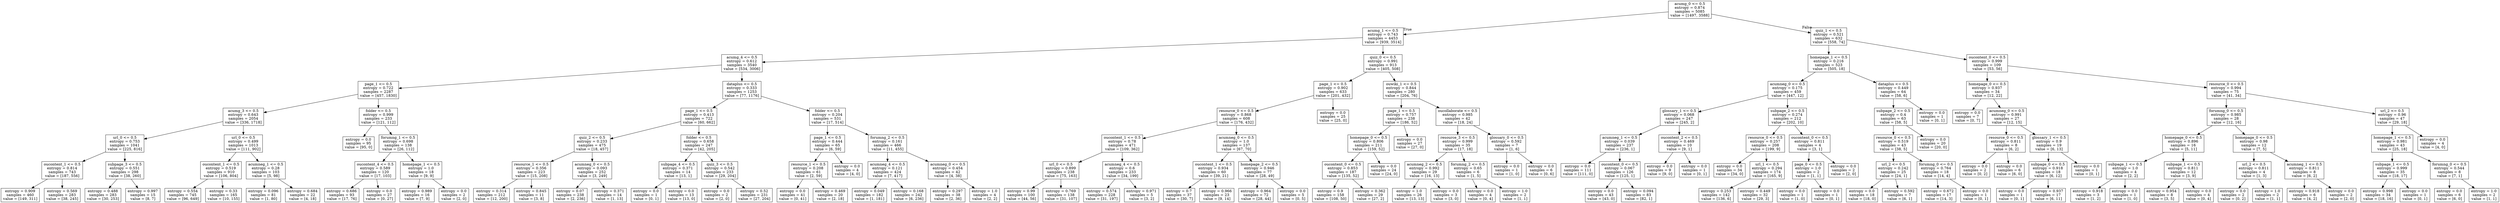 digraph Tree {
node [shape=box] ;
0 [label="acumg_0 <= 0.5\nentropy = 0.874\nsamples = 5085\nvalue = [1497, 3588]"] ;
1 [label="acumg_1 <= 0.5\nentropy = 0.743\nsamples = 4453\nvalue = [939, 3514]"] ;
0 -> 1 [labeldistance=2.5, labelangle=45, headlabel="True"] ;
2 [label="acumg_4 <= 0.5\nentropy = 0.612\nsamples = 3540\nvalue = [534, 3006]"] ;
1 -> 2 ;
3 [label="page_1 <= 0.5\nentropy = 0.722\nsamples = 2287\nvalue = [457, 1830]"] ;
2 -> 3 ;
4 [label="acumg_3 <= 0.5\nentropy = 0.643\nsamples = 2054\nvalue = [336, 1718]"] ;
3 -> 4 ;
5 [label="url_0 <= 0.5\nentropy = 0.753\nsamples = 1041\nvalue = [225, 816]"] ;
4 -> 5 ;
6 [label="oucontent_1 <= 0.5\nentropy = 0.814\nsamples = 743\nvalue = [187, 556]"] ;
5 -> 6 ;
7 [label="entropy = 0.909\nsamples = 460\nvalue = [149, 311]"] ;
6 -> 7 ;
8 [label="entropy = 0.569\nsamples = 283\nvalue = [38, 245]"] ;
6 -> 8 ;
9 [label="subpage_3 <= 0.5\nentropy = 0.551\nsamples = 298\nvalue = [38, 260]"] ;
5 -> 9 ;
10 [label="entropy = 0.488\nsamples = 283\nvalue = [30, 253]"] ;
9 -> 10 ;
11 [label="entropy = 0.997\nsamples = 15\nvalue = [8, 7]"] ;
9 -> 11 ;
12 [label="url_0 <= 0.5\nentropy = 0.499\nsamples = 1013\nvalue = [111, 902]"] ;
4 -> 12 ;
13 [label="oucontent_1 <= 0.5\nentropy = 0.519\nsamples = 910\nvalue = [106, 804]"] ;
12 -> 13 ;
14 [label="entropy = 0.554\nsamples = 745\nvalue = [96, 649]"] ;
13 -> 14 ;
15 [label="entropy = 0.33\nsamples = 165\nvalue = [10, 155]"] ;
13 -> 15 ;
16 [label="acumneg_1 <= 0.5\nentropy = 0.28\nsamples = 103\nvalue = [5, 98]"] ;
12 -> 16 ;
17 [label="entropy = 0.096\nsamples = 81\nvalue = [1, 80]"] ;
16 -> 17 ;
18 [label="entropy = 0.684\nsamples = 22\nvalue = [4, 18]"] ;
16 -> 18 ;
19 [label="folder <= 0.5\nentropy = 0.999\nsamples = 233\nvalue = [121, 112]"] ;
3 -> 19 ;
20 [label="entropy = 0.0\nsamples = 95\nvalue = [95, 0]"] ;
19 -> 20 ;
21 [label="forumng_1 <= 0.5\nentropy = 0.698\nsamples = 138\nvalue = [26, 112]"] ;
19 -> 21 ;
22 [label="oucontent_4 <= 0.5\nentropy = 0.589\nsamples = 120\nvalue = [17, 103]"] ;
21 -> 22 ;
23 [label="entropy = 0.686\nsamples = 93\nvalue = [17, 76]"] ;
22 -> 23 ;
24 [label="entropy = 0.0\nsamples = 27\nvalue = [0, 27]"] ;
22 -> 24 ;
25 [label="homepage_1 <= 0.5\nentropy = 1.0\nsamples = 18\nvalue = [9, 9]"] ;
21 -> 25 ;
26 [label="entropy = 0.989\nsamples = 16\nvalue = [7, 9]"] ;
25 -> 26 ;
27 [label="entropy = 0.0\nsamples = 2\nvalue = [2, 0]"] ;
25 -> 27 ;
28 [label="dataplus <= 0.5\nentropy = 0.333\nsamples = 1253\nvalue = [77, 1176]"] ;
2 -> 28 ;
29 [label="page_1 <= 0.5\nentropy = 0.413\nsamples = 722\nvalue = [60, 662]"] ;
28 -> 29 ;
30 [label="quiz_2 <= 0.5\nentropy = 0.233\nsamples = 475\nvalue = [18, 457]"] ;
29 -> 30 ;
31 [label="resource_1 <= 0.5\nentropy = 0.356\nsamples = 223\nvalue = [15, 208]"] ;
30 -> 31 ;
32 [label="entropy = 0.314\nsamples = 212\nvalue = [12, 200]"] ;
31 -> 32 ;
33 [label="entropy = 0.845\nsamples = 11\nvalue = [3, 8]"] ;
31 -> 33 ;
34 [label="acumneg_0 <= 0.5\nentropy = 0.093\nsamples = 252\nvalue = [3, 249]"] ;
30 -> 34 ;
35 [label="entropy = 0.07\nsamples = 238\nvalue = [2, 236]"] ;
34 -> 35 ;
36 [label="entropy = 0.371\nsamples = 14\nvalue = [1, 13]"] ;
34 -> 36 ;
37 [label="folder <= 0.5\nentropy = 0.658\nsamples = 247\nvalue = [42, 205]"] ;
29 -> 37 ;
38 [label="subpage_4 <= 0.5\nentropy = 0.371\nsamples = 14\nvalue = [13, 1]"] ;
37 -> 38 ;
39 [label="entropy = 0.0\nsamples = 1\nvalue = [0, 1]"] ;
38 -> 39 ;
40 [label="entropy = 0.0\nsamples = 13\nvalue = [13, 0]"] ;
38 -> 40 ;
41 [label="quiz_3 <= 0.5\nentropy = 0.542\nsamples = 233\nvalue = [29, 204]"] ;
37 -> 41 ;
42 [label="entropy = 0.0\nsamples = 2\nvalue = [2, 0]"] ;
41 -> 42 ;
43 [label="entropy = 0.52\nsamples = 231\nvalue = [27, 204]"] ;
41 -> 43 ;
44 [label="folder <= 0.5\nentropy = 0.204\nsamples = 531\nvalue = [17, 514]"] ;
28 -> 44 ;
45 [label="page_1 <= 0.5\nentropy = 0.444\nsamples = 65\nvalue = [6, 59]"] ;
44 -> 45 ;
46 [label="resource_1 <= 0.5\nentropy = 0.208\nsamples = 61\nvalue = [2, 59]"] ;
45 -> 46 ;
47 [label="entropy = 0.0\nsamples = 41\nvalue = [0, 41]"] ;
46 -> 47 ;
48 [label="entropy = 0.469\nsamples = 20\nvalue = [2, 18]"] ;
46 -> 48 ;
49 [label="entropy = 0.0\nsamples = 4\nvalue = [4, 0]"] ;
45 -> 49 ;
50 [label="forumng_2 <= 0.5\nentropy = 0.161\nsamples = 466\nvalue = [11, 455]"] ;
44 -> 50 ;
51 [label="acumneg_4 <= 0.5\nentropy = 0.121\nsamples = 424\nvalue = [7, 417]"] ;
50 -> 51 ;
52 [label="entropy = 0.049\nsamples = 182\nvalue = [1, 181]"] ;
51 -> 52 ;
53 [label="entropy = 0.168\nsamples = 242\nvalue = [6, 236]"] ;
51 -> 53 ;
54 [label="acumneg_0 <= 0.5\nentropy = 0.454\nsamples = 42\nvalue = [4, 38]"] ;
50 -> 54 ;
55 [label="entropy = 0.297\nsamples = 38\nvalue = [2, 36]"] ;
54 -> 55 ;
56 [label="entropy = 1.0\nsamples = 4\nvalue = [2, 2]"] ;
54 -> 56 ;
57 [label="quiz_0 <= 0.5\nentropy = 0.991\nsamples = 913\nvalue = [405, 508]"] ;
1 -> 57 ;
58 [label="page_1 <= 0.5\nentropy = 0.902\nsamples = 633\nvalue = [201, 432]"] ;
57 -> 58 ;
59 [label="resource_0 <= 0.5\nentropy = 0.868\nsamples = 608\nvalue = [176, 432]"] ;
58 -> 59 ;
60 [label="oucontent_1 <= 0.5\nentropy = 0.78\nsamples = 471\nvalue = [109, 362]"] ;
59 -> 60 ;
61 [label="url_0 <= 0.5\nentropy = 0.899\nsamples = 238\nvalue = [75, 163]"] ;
60 -> 61 ;
62 [label="entropy = 0.99\nsamples = 100\nvalue = [44, 56]"] ;
61 -> 62 ;
63 [label="entropy = 0.769\nsamples = 138\nvalue = [31, 107]"] ;
61 -> 63 ;
64 [label="acumneg_4 <= 0.5\nentropy = 0.6\nsamples = 233\nvalue = [34, 199]"] ;
60 -> 64 ;
65 [label="entropy = 0.574\nsamples = 228\nvalue = [31, 197]"] ;
64 -> 65 ;
66 [label="entropy = 0.971\nsamples = 5\nvalue = [3, 2]"] ;
64 -> 66 ;
67 [label="acumneg_0 <= 0.5\nentropy = 1.0\nsamples = 137\nvalue = [67, 70]"] ;
59 -> 67 ;
68 [label="oucontent_1 <= 0.5\nentropy = 0.934\nsamples = 60\nvalue = [39, 21]"] ;
67 -> 68 ;
69 [label="entropy = 0.7\nsamples = 37\nvalue = [30, 7]"] ;
68 -> 69 ;
70 [label="entropy = 0.966\nsamples = 23\nvalue = [9, 14]"] ;
68 -> 70 ;
71 [label="homepage_2 <= 0.5\nentropy = 0.946\nsamples = 77\nvalue = [28, 49]"] ;
67 -> 71 ;
72 [label="entropy = 0.964\nsamples = 72\nvalue = [28, 44]"] ;
71 -> 72 ;
73 [label="entropy = 0.0\nsamples = 5\nvalue = [0, 5]"] ;
71 -> 73 ;
74 [label="entropy = 0.0\nsamples = 25\nvalue = [25, 0]"] ;
58 -> 74 ;
75 [label="ouwiki_1 <= 0.5\nentropy = 0.844\nsamples = 280\nvalue = [204, 76]"] ;
57 -> 75 ;
76 [label="page_1 <= 0.5\nentropy = 0.757\nsamples = 238\nvalue = [186, 52]"] ;
75 -> 76 ;
77 [label="homepage_0 <= 0.5\nentropy = 0.806\nsamples = 211\nvalue = [159, 52]"] ;
76 -> 77 ;
78 [label="oucontent_0 <= 0.5\nentropy = 0.853\nsamples = 187\nvalue = [135, 52]"] ;
77 -> 78 ;
79 [label="entropy = 0.9\nsamples = 158\nvalue = [108, 50]"] ;
78 -> 79 ;
80 [label="entropy = 0.362\nsamples = 29\nvalue = [27, 2]"] ;
78 -> 80 ;
81 [label="entropy = 0.0\nsamples = 24\nvalue = [24, 0]"] ;
77 -> 81 ;
82 [label="entropy = 0.0\nsamples = 27\nvalue = [27, 0]"] ;
76 -> 82 ;
83 [label="oucollaborate <= 0.5\nentropy = 0.985\nsamples = 42\nvalue = [18, 24]"] ;
75 -> 83 ;
84 [label="resource_3 <= 0.5\nentropy = 0.999\nsamples = 35\nvalue = [17, 18]"] ;
83 -> 84 ;
85 [label="acumneg_2 <= 0.5\nentropy = 0.992\nsamples = 29\nvalue = [16, 13]"] ;
84 -> 85 ;
86 [label="entropy = 1.0\nsamples = 26\nvalue = [13, 13]"] ;
85 -> 86 ;
87 [label="entropy = 0.0\nsamples = 3\nvalue = [3, 0]"] ;
85 -> 87 ;
88 [label="forumng_2 <= 0.5\nentropy = 0.65\nsamples = 6\nvalue = [1, 5]"] ;
84 -> 88 ;
89 [label="entropy = 0.0\nsamples = 4\nvalue = [0, 4]"] ;
88 -> 89 ;
90 [label="entropy = 1.0\nsamples = 2\nvalue = [1, 1]"] ;
88 -> 90 ;
91 [label="glossary_0 <= 0.5\nentropy = 0.592\nsamples = 7\nvalue = [1, 6]"] ;
83 -> 91 ;
92 [label="entropy = 0.0\nsamples = 1\nvalue = [1, 0]"] ;
91 -> 92 ;
93 [label="entropy = 0.0\nsamples = 6\nvalue = [0, 6]"] ;
91 -> 93 ;
94 [label="quiz_1 <= 0.5\nentropy = 0.521\nsamples = 632\nvalue = [558, 74]"] ;
0 -> 94 [labeldistance=2.5, labelangle=-45, headlabel="False"] ;
95 [label="homepage_1 <= 0.5\nentropy = 0.216\nsamples = 523\nvalue = [505, 18]"] ;
94 -> 95 ;
96 [label="acumneg_0 <= 0.5\nentropy = 0.175\nsamples = 459\nvalue = [447, 12]"] ;
95 -> 96 ;
97 [label="glossary_1 <= 0.5\nentropy = 0.068\nsamples = 247\nvalue = [245, 2]"] ;
96 -> 97 ;
98 [label="acumneg_1 <= 0.5\nentropy = 0.039\nsamples = 237\nvalue = [236, 1]"] ;
97 -> 98 ;
99 [label="entropy = 0.0\nsamples = 111\nvalue = [111, 0]"] ;
98 -> 99 ;
100 [label="oucontent_0 <= 0.5\nentropy = 0.067\nsamples = 126\nvalue = [125, 1]"] ;
98 -> 100 ;
101 [label="entropy = 0.0\nsamples = 43\nvalue = [43, 0]"] ;
100 -> 101 ;
102 [label="entropy = 0.094\nsamples = 83\nvalue = [82, 1]"] ;
100 -> 102 ;
103 [label="oucontent_2 <= 0.5\nentropy = 0.469\nsamples = 10\nvalue = [9, 1]"] ;
97 -> 103 ;
104 [label="entropy = 0.0\nsamples = 9\nvalue = [9, 0]"] ;
103 -> 104 ;
105 [label="entropy = 0.0\nsamples = 1\nvalue = [0, 1]"] ;
103 -> 105 ;
106 [label="subpage_2 <= 0.5\nentropy = 0.274\nsamples = 212\nvalue = [202, 10]"] ;
96 -> 106 ;
107 [label="resource_0 <= 0.5\nentropy = 0.257\nsamples = 208\nvalue = [199, 9]"] ;
106 -> 107 ;
108 [label="entropy = 0.0\nsamples = 34\nvalue = [34, 0]"] ;
107 -> 108 ;
109 [label="url_1 <= 0.5\nentropy = 0.294\nsamples = 174\nvalue = [165, 9]"] ;
107 -> 109 ;
110 [label="entropy = 0.253\nsamples = 142\nvalue = [136, 6]"] ;
109 -> 110 ;
111 [label="entropy = 0.449\nsamples = 32\nvalue = [29, 3]"] ;
109 -> 111 ;
112 [label="oucontent_0 <= 0.5\nentropy = 0.811\nsamples = 4\nvalue = [3, 1]"] ;
106 -> 112 ;
113 [label="page_0 <= 0.5\nentropy = 1.0\nsamples = 2\nvalue = [1, 1]"] ;
112 -> 113 ;
114 [label="entropy = 0.0\nsamples = 1\nvalue = [1, 0]"] ;
113 -> 114 ;
115 [label="entropy = 0.0\nsamples = 1\nvalue = [0, 1]"] ;
113 -> 115 ;
116 [label="entropy = 0.0\nsamples = 2\nvalue = [2, 0]"] ;
112 -> 116 ;
117 [label="dataplus <= 0.5\nentropy = 0.449\nsamples = 64\nvalue = [58, 6]"] ;
95 -> 117 ;
118 [label="subpage_2 <= 0.5\nentropy = 0.4\nsamples = 63\nvalue = [58, 5]"] ;
117 -> 118 ;
119 [label="resource_0 <= 0.5\nentropy = 0.519\nsamples = 43\nvalue = [38, 5]"] ;
118 -> 119 ;
120 [label="url_2 <= 0.5\nentropy = 0.242\nsamples = 25\nvalue = [24, 1]"] ;
119 -> 120 ;
121 [label="entropy = 0.0\nsamples = 18\nvalue = [18, 0]"] ;
120 -> 121 ;
122 [label="entropy = 0.592\nsamples = 7\nvalue = [6, 1]"] ;
120 -> 122 ;
123 [label="forumng_0 <= 0.5\nentropy = 0.764\nsamples = 18\nvalue = [14, 4]"] ;
119 -> 123 ;
124 [label="entropy = 0.672\nsamples = 17\nvalue = [14, 3]"] ;
123 -> 124 ;
125 [label="entropy = 0.0\nsamples = 1\nvalue = [0, 1]"] ;
123 -> 125 ;
126 [label="entropy = 0.0\nsamples = 20\nvalue = [20, 0]"] ;
118 -> 126 ;
127 [label="entropy = 0.0\nsamples = 1\nvalue = [0, 1]"] ;
117 -> 127 ;
128 [label="oucontent_0 <= 0.5\nentropy = 0.999\nsamples = 109\nvalue = [53, 56]"] ;
94 -> 128 ;
129 [label="homepage_0 <= 0.5\nentropy = 0.937\nsamples = 34\nvalue = [12, 22]"] ;
128 -> 129 ;
130 [label="entropy = 0.0\nsamples = 7\nvalue = [0, 7]"] ;
129 -> 130 ;
131 [label="acumneg_0 <= 0.5\nentropy = 0.991\nsamples = 27\nvalue = [12, 15]"] ;
129 -> 131 ;
132 [label="resource_0 <= 0.5\nentropy = 0.811\nsamples = 8\nvalue = [6, 2]"] ;
131 -> 132 ;
133 [label="entropy = 0.0\nsamples = 2\nvalue = [0, 2]"] ;
132 -> 133 ;
134 [label="entropy = 0.0\nsamples = 6\nvalue = [6, 0]"] ;
132 -> 134 ;
135 [label="glossary_1 <= 0.5\nentropy = 0.9\nsamples = 19\nvalue = [6, 13]"] ;
131 -> 135 ;
136 [label="subpage_0 <= 0.5\nentropy = 0.918\nsamples = 18\nvalue = [6, 12]"] ;
135 -> 136 ;
137 [label="entropy = 0.0\nsamples = 1\nvalue = [0, 1]"] ;
136 -> 137 ;
138 [label="entropy = 0.937\nsamples = 17\nvalue = [6, 11]"] ;
136 -> 138 ;
139 [label="entropy = 0.0\nsamples = 1\nvalue = [0, 1]"] ;
135 -> 139 ;
140 [label="resource_0 <= 0.5\nentropy = 0.994\nsamples = 75\nvalue = [41, 34]"] ;
128 -> 140 ;
141 [label="forumng_0 <= 0.5\nentropy = 0.985\nsamples = 28\nvalue = [12, 16]"] ;
140 -> 141 ;
142 [label="homepage_0 <= 0.5\nentropy = 0.896\nsamples = 16\nvalue = [5, 11]"] ;
141 -> 142 ;
143 [label="subpage_1 <= 0.5\nentropy = 1.0\nsamples = 4\nvalue = [2, 2]"] ;
142 -> 143 ;
144 [label="entropy = 0.918\nsamples = 3\nvalue = [1, 2]"] ;
143 -> 144 ;
145 [label="entropy = 0.0\nsamples = 1\nvalue = [1, 0]"] ;
143 -> 145 ;
146 [label="subpage_1 <= 0.5\nentropy = 0.811\nsamples = 12\nvalue = [3, 9]"] ;
142 -> 146 ;
147 [label="entropy = 0.954\nsamples = 8\nvalue = [3, 5]"] ;
146 -> 147 ;
148 [label="entropy = 0.0\nsamples = 4\nvalue = [0, 4]"] ;
146 -> 148 ;
149 [label="homepage_0 <= 0.5\nentropy = 0.98\nsamples = 12\nvalue = [7, 5]"] ;
141 -> 149 ;
150 [label="url_2 <= 0.5\nentropy = 0.811\nsamples = 4\nvalue = [1, 3]"] ;
149 -> 150 ;
151 [label="entropy = 0.0\nsamples = 2\nvalue = [0, 2]"] ;
150 -> 151 ;
152 [label="entropy = 1.0\nsamples = 2\nvalue = [1, 1]"] ;
150 -> 152 ;
153 [label="acumneg_1 <= 0.5\nentropy = 0.811\nsamples = 8\nvalue = [6, 2]"] ;
149 -> 153 ;
154 [label="entropy = 0.918\nsamples = 6\nvalue = [4, 2]"] ;
153 -> 154 ;
155 [label="entropy = 0.0\nsamples = 2\nvalue = [2, 0]"] ;
153 -> 155 ;
156 [label="url_2 <= 0.5\nentropy = 0.96\nsamples = 47\nvalue = [29, 18]"] ;
140 -> 156 ;
157 [label="homepage_1 <= 0.5\nentropy = 0.981\nsamples = 43\nvalue = [25, 18]"] ;
156 -> 157 ;
158 [label="subpage_1 <= 0.5\nentropy = 0.999\nsamples = 35\nvalue = [18, 17]"] ;
157 -> 158 ;
159 [label="entropy = 0.998\nsamples = 34\nvalue = [18, 16]"] ;
158 -> 159 ;
160 [label="entropy = 0.0\nsamples = 1\nvalue = [0, 1]"] ;
158 -> 160 ;
161 [label="forumng_0 <= 0.5\nentropy = 0.544\nsamples = 8\nvalue = [7, 1]"] ;
157 -> 161 ;
162 [label="entropy = 0.0\nsamples = 6\nvalue = [6, 0]"] ;
161 -> 162 ;
163 [label="entropy = 1.0\nsamples = 2\nvalue = [1, 1]"] ;
161 -> 163 ;
164 [label="entropy = 0.0\nsamples = 4\nvalue = [4, 0]"] ;
156 -> 164 ;
}